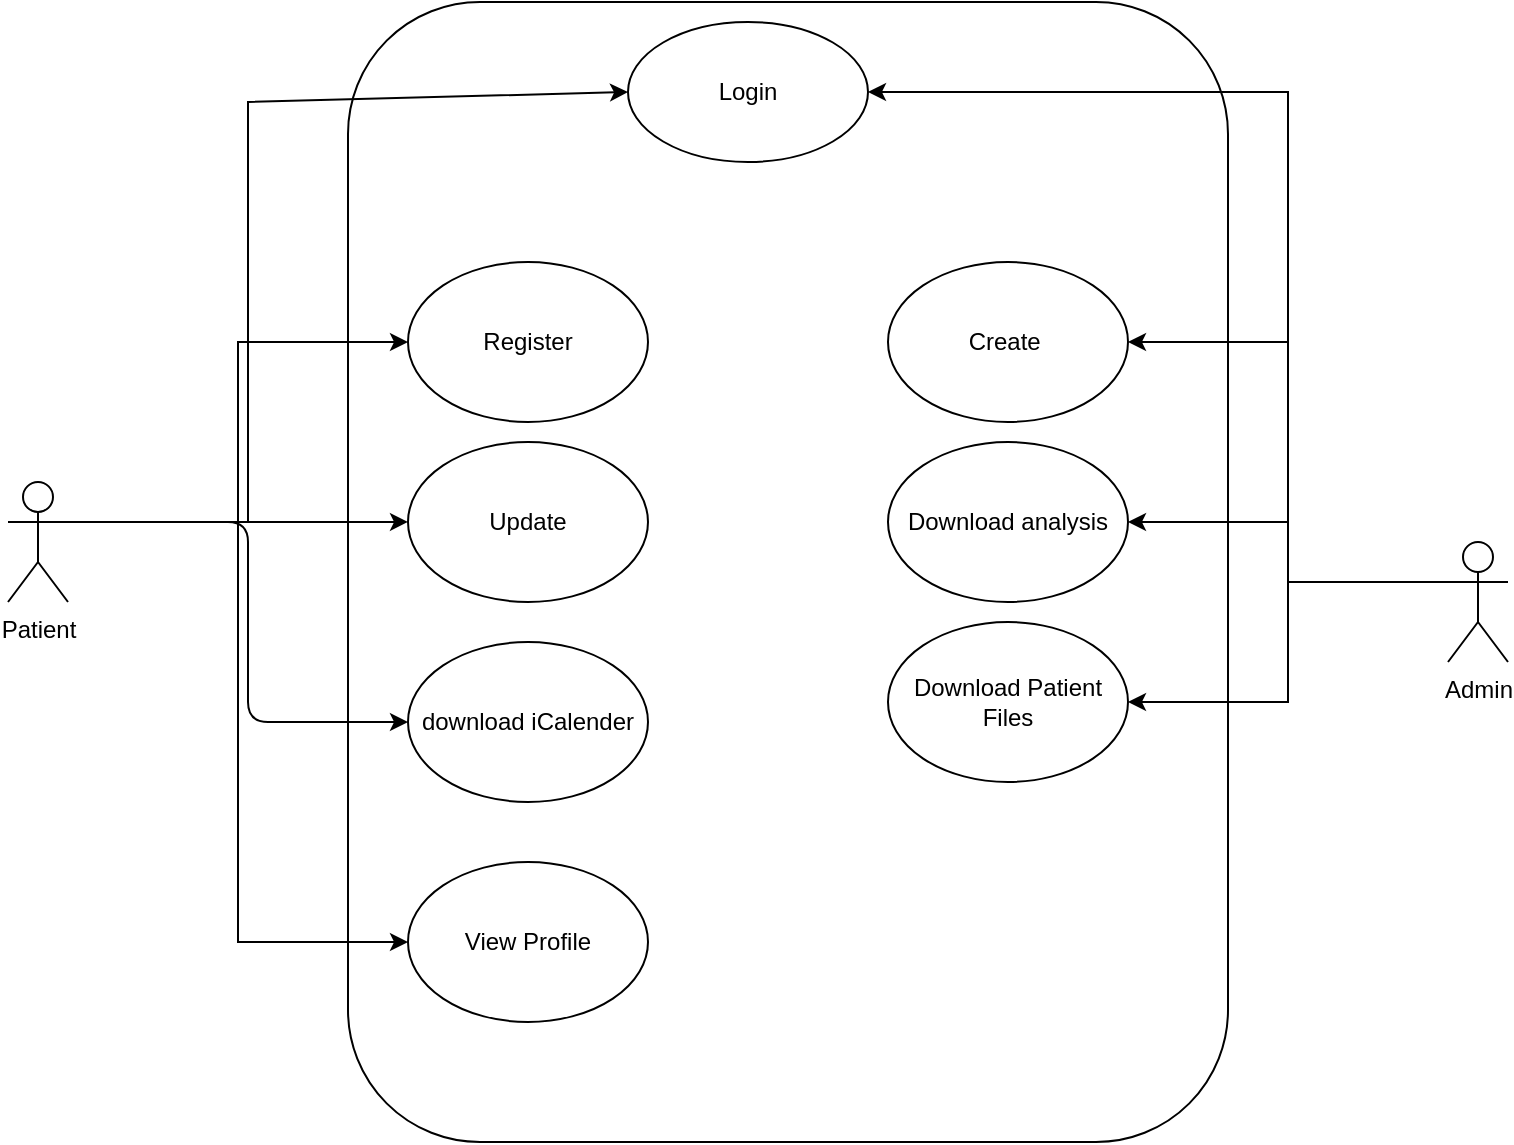 <mxfile>
    <diagram name="Use Case diagram" id="KPauLVOOBLAdBETsw_Ia">
        <mxGraphModel dx="161" dy="103" grid="1" gridSize="10" guides="1" tooltips="1" connect="1" arrows="1" fold="1" page="1" pageScale="1" pageWidth="850" pageHeight="1100" math="0" shadow="0">
            <root>
                <mxCell id="0"/>
                <mxCell id="1" parent="0"/>
                <mxCell id="OjxvisMtF8FCTCC9srCc-3" value="" style="rounded=1;whiteSpace=wrap;html=1;" parent="1" vertex="1">
                    <mxGeometry x="190" y="140" width="440" height="570" as="geometry"/>
                </mxCell>
                <mxCell id="OjxvisMtF8FCTCC9srCc-5" value="Login" style="ellipse;whiteSpace=wrap;html=1;" parent="1" vertex="1">
                    <mxGeometry x="330" y="150" width="120" height="70" as="geometry"/>
                </mxCell>
                <mxCell id="OjxvisMtF8FCTCC9srCc-7" value="Register" style="ellipse;whiteSpace=wrap;html=1;" parent="1" vertex="1">
                    <mxGeometry x="220" y="270" width="120" height="80" as="geometry"/>
                </mxCell>
                <mxCell id="OjxvisMtF8FCTCC9srCc-8" value="Update" style="ellipse;whiteSpace=wrap;html=1;" parent="1" vertex="1">
                    <mxGeometry x="220" y="360" width="120" height="80" as="geometry"/>
                </mxCell>
                <mxCell id="OjxvisMtF8FCTCC9srCc-9" value="download iCalender" style="ellipse;whiteSpace=wrap;html=1;" parent="1" vertex="1">
                    <mxGeometry x="220" y="460" width="120" height="80" as="geometry"/>
                </mxCell>
                <mxCell id="OjxvisMtF8FCTCC9srCc-10" value="View Profile" style="ellipse;whiteSpace=wrap;html=1;" parent="1" vertex="1">
                    <mxGeometry x="220" y="570" width="120" height="80" as="geometry"/>
                </mxCell>
                <mxCell id="OjxvisMtF8FCTCC9srCc-20" value="Create&amp;nbsp;" style="ellipse;whiteSpace=wrap;html=1;" parent="1" vertex="1">
                    <mxGeometry x="460" y="270" width="120" height="80" as="geometry"/>
                </mxCell>
                <mxCell id="OjxvisMtF8FCTCC9srCc-21" value="Download analysis" style="ellipse;whiteSpace=wrap;html=1;" parent="1" vertex="1">
                    <mxGeometry x="460" y="360" width="120" height="80" as="geometry"/>
                </mxCell>
                <mxCell id="OjxvisMtF8FCTCC9srCc-41" style="edgeStyle=orthogonalEdgeStyle;rounded=0;orthogonalLoop=1;jettySize=auto;html=1;exitX=1;exitY=0.333;exitDx=0;exitDy=0;exitPerimeter=0;" parent="1" source="OjxvisMtF8FCTCC9srCc-36" target="OjxvisMtF8FCTCC9srCc-8" edge="1">
                    <mxGeometry relative="1" as="geometry"/>
                </mxCell>
                <mxCell id="OjxvisMtF8FCTCC9srCc-48" style="edgeStyle=orthogonalEdgeStyle;rounded=0;orthogonalLoop=1;jettySize=auto;html=1;exitX=1;exitY=0.333;exitDx=0;exitDy=0;exitPerimeter=0;entryX=0;entryY=0.5;entryDx=0;entryDy=0;" parent="1" source="OjxvisMtF8FCTCC9srCc-36" target="OjxvisMtF8FCTCC9srCc-10" edge="1">
                    <mxGeometry relative="1" as="geometry"/>
                </mxCell>
                <mxCell id="OjxvisMtF8FCTCC9srCc-49" style="edgeStyle=orthogonalEdgeStyle;rounded=0;orthogonalLoop=1;jettySize=auto;html=1;exitX=1;exitY=0.333;exitDx=0;exitDy=0;exitPerimeter=0;entryX=0;entryY=0.5;entryDx=0;entryDy=0;" parent="1" source="OjxvisMtF8FCTCC9srCc-36" target="OjxvisMtF8FCTCC9srCc-7" edge="1">
                    <mxGeometry relative="1" as="geometry"/>
                </mxCell>
                <mxCell id="2" style="edgeStyle=none;html=1;entryX=0;entryY=0.5;entryDx=0;entryDy=0;rounded=0;" parent="1" target="OjxvisMtF8FCTCC9srCc-5" edge="1">
                    <mxGeometry relative="1" as="geometry">
                        <mxPoint x="50" y="400" as="sourcePoint"/>
                        <Array as="points">
                            <mxPoint x="140" y="400"/>
                            <mxPoint x="140" y="190"/>
                        </Array>
                    </mxGeometry>
                </mxCell>
                <mxCell id="3" style="edgeStyle=none;html=1;exitX=1;exitY=0.333;exitDx=0;exitDy=0;exitPerimeter=0;entryX=0;entryY=0.5;entryDx=0;entryDy=0;" parent="1" source="OjxvisMtF8FCTCC9srCc-36" target="OjxvisMtF8FCTCC9srCc-9" edge="1">
                    <mxGeometry relative="1" as="geometry">
                        <Array as="points">
                            <mxPoint x="140" y="400"/>
                            <mxPoint x="140" y="500"/>
                        </Array>
                    </mxGeometry>
                </mxCell>
                <mxCell id="OjxvisMtF8FCTCC9srCc-36" value="Patient" style="shape=umlActor;verticalLabelPosition=bottom;verticalAlign=top;html=1;outlineConnect=0;" parent="1" vertex="1">
                    <mxGeometry x="20" y="380" width="30" height="60" as="geometry"/>
                </mxCell>
                <mxCell id="OjxvisMtF8FCTCC9srCc-46" style="edgeStyle=orthogonalEdgeStyle;rounded=0;orthogonalLoop=1;jettySize=auto;html=1;exitX=0;exitY=0.333;exitDx=0;exitDy=0;exitPerimeter=0;entryX=1;entryY=0.5;entryDx=0;entryDy=0;" parent="1" source="OjxvisMtF8FCTCC9srCc-37" target="OjxvisMtF8FCTCC9srCc-20" edge="1">
                    <mxGeometry relative="1" as="geometry"/>
                </mxCell>
                <mxCell id="OjxvisMtF8FCTCC9srCc-47" style="edgeStyle=orthogonalEdgeStyle;rounded=0;orthogonalLoop=1;jettySize=auto;html=1;exitX=0;exitY=0.333;exitDx=0;exitDy=0;exitPerimeter=0;entryX=1;entryY=0.5;entryDx=0;entryDy=0;" parent="1" source="OjxvisMtF8FCTCC9srCc-37" target="OjxvisMtF8FCTCC9srCc-21" edge="1">
                    <mxGeometry relative="1" as="geometry"/>
                </mxCell>
                <mxCell id="5" style="edgeStyle=none;html=1;exitX=0;exitY=0.333;exitDx=0;exitDy=0;exitPerimeter=0;entryX=1;entryY=0.5;entryDx=0;entryDy=0;rounded=0;" parent="1" source="OjxvisMtF8FCTCC9srCc-37" target="OjxvisMtF8FCTCC9srCc-5" edge="1">
                    <mxGeometry relative="1" as="geometry">
                        <Array as="points">
                            <mxPoint x="660" y="430"/>
                            <mxPoint x="660" y="185"/>
                        </Array>
                    </mxGeometry>
                </mxCell>
                <mxCell id="9" style="edgeStyle=none;html=1;exitX=0;exitY=0.333;exitDx=0;exitDy=0;exitPerimeter=0;entryX=1;entryY=0.5;entryDx=0;entryDy=0;rounded=0;" edge="1" parent="1" source="OjxvisMtF8FCTCC9srCc-37" target="7">
                    <mxGeometry relative="1" as="geometry">
                        <Array as="points">
                            <mxPoint x="660" y="430"/>
                            <mxPoint x="660" y="490"/>
                        </Array>
                    </mxGeometry>
                </mxCell>
                <mxCell id="OjxvisMtF8FCTCC9srCc-37" value="Admin" style="shape=umlActor;verticalLabelPosition=bottom;verticalAlign=top;html=1;outlineConnect=0;" parent="1" vertex="1">
                    <mxGeometry x="740" y="410" width="30" height="60" as="geometry"/>
                </mxCell>
                <mxCell id="7" value="Download Patient&lt;br&gt;Files" style="ellipse;whiteSpace=wrap;html=1;" parent="1" vertex="1">
                    <mxGeometry x="460" y="450" width="120" height="80" as="geometry"/>
                </mxCell>
            </root>
        </mxGraphModel>
    </diagram>
</mxfile>